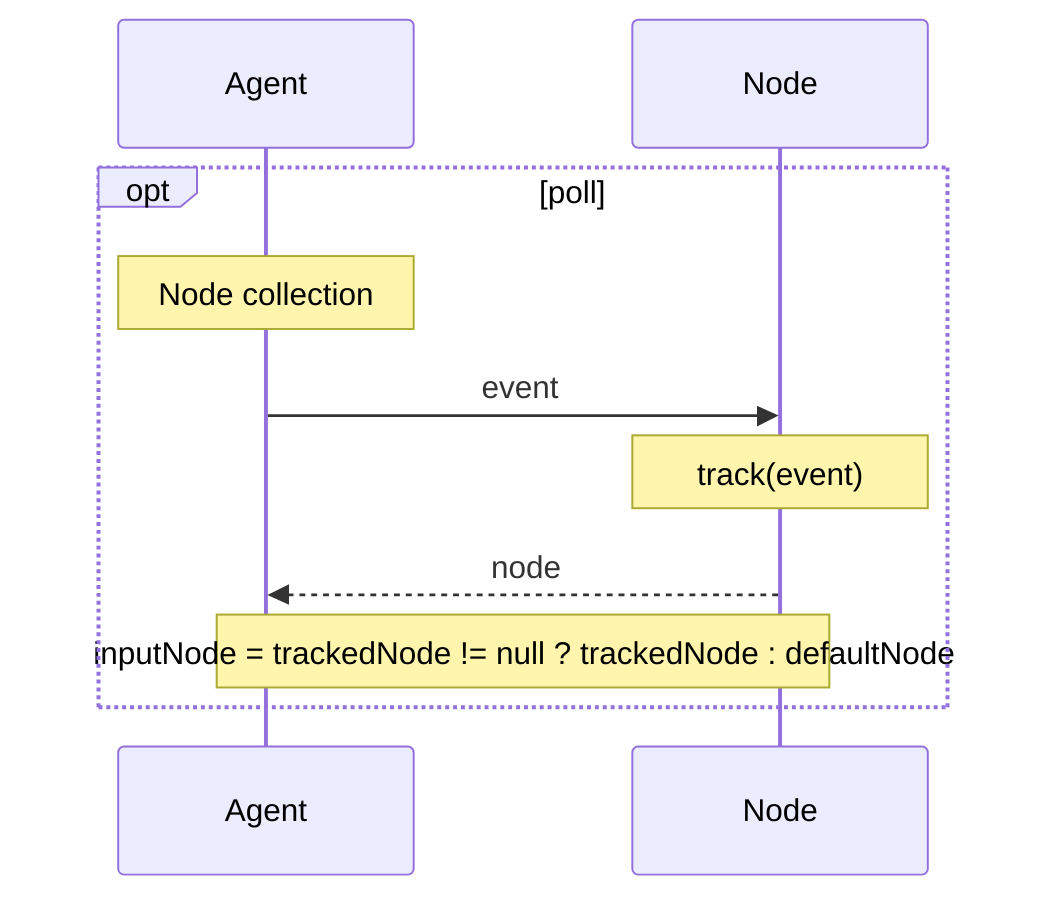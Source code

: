 sequenceDiagram
    opt poll
        Note over Agent: Node collection
        Agent->>Node: event
        %opt track
            Note over Node: track(event)
            Node-->>Agent: node
        %end
        Note over Agent,Node: inputNode = trackedNode != null ? trackedNode : defaultNode
    end